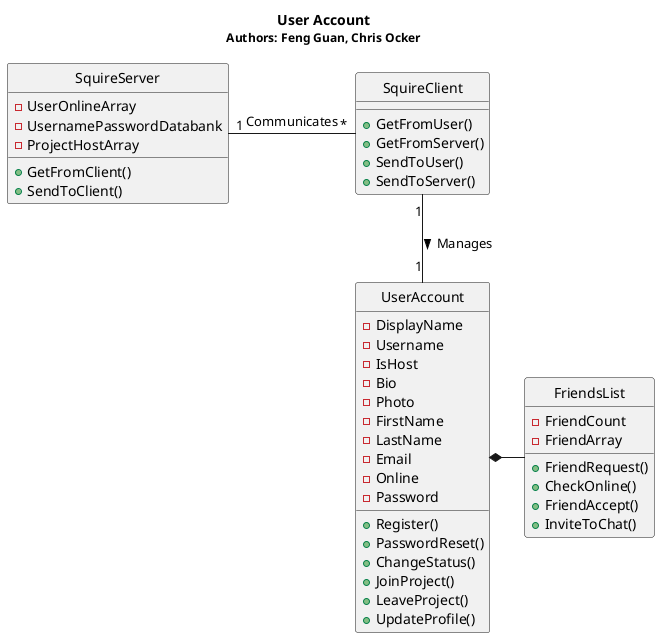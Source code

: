 @startuml
hide circles

Title <b>User Account</b>\n<size:12>Authors: Feng Guan, Chris Ocker</size>


class "SquireServer" as ss{
-UserOnlineArray
-UsernamePasswordDatabank
-ProjectHostArray
+GetFromClient()
+SendToClient()
}

class "UserAccount" as ua {
-DisplayName
-Username
-IsHost
-Bio
-Photo
-FirstName
-LastName
-Email
-Online
-Password
+Register()
+PasswordReset()
+ChangeStatus()
+JoinProject()
+LeaveProject()
+UpdateProfile()
}

class "SquireClient" as sc {
+GetFromUser()
+GetFromServer()
+SendToUser()
+SendToServer()
}


class "FriendsList" as fl {
-FriendCount
-FriendArray
+FriendRequest()
+CheckOnline()
+FriendAccept()
+InviteToChat()
}


sc "1"  -- "1" ua : Manages >
ss "1"  -r- "*" sc : Communicates
fl  -l-* ua
@enduml

